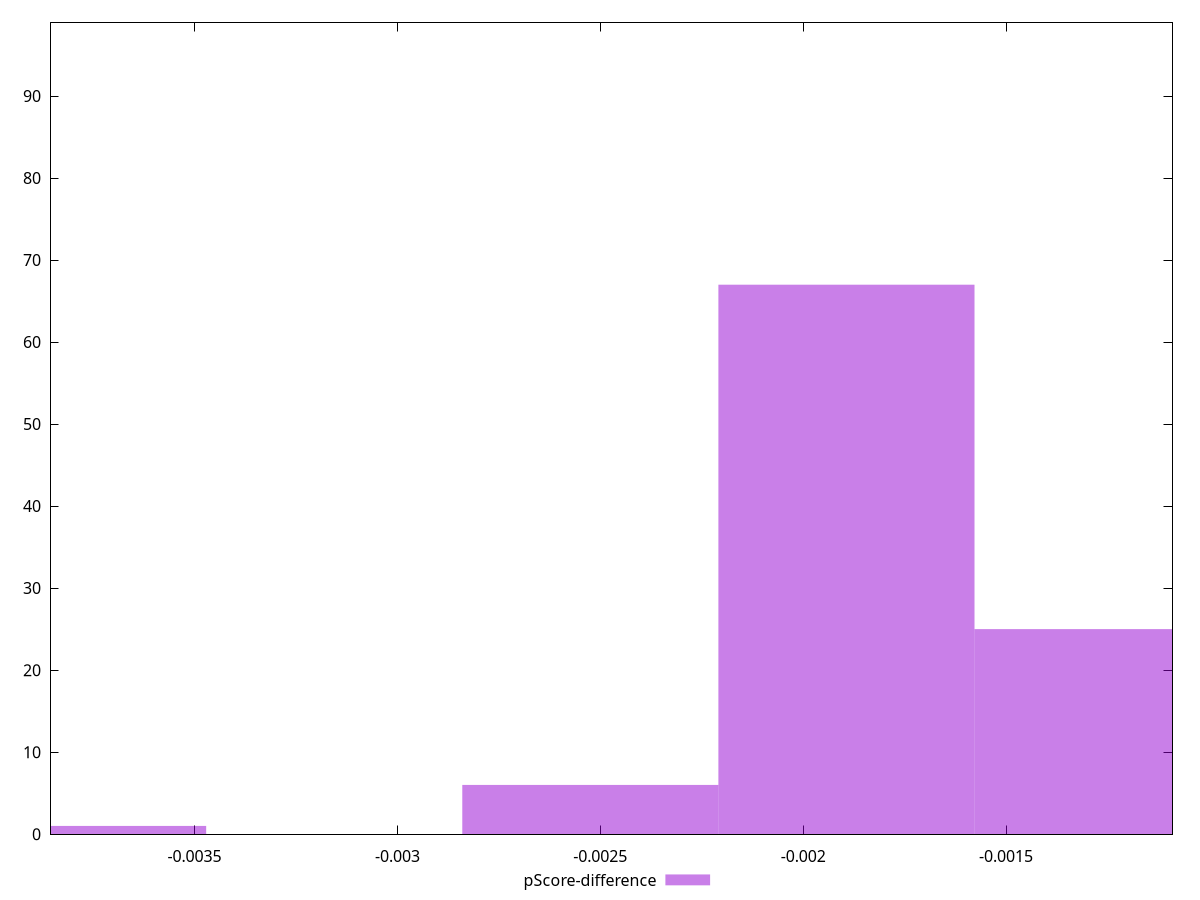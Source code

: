 reset

$pScoreDifference <<EOF
-0.0018933854678022896 67
-0.0012622569785348597 25
-0.0025245139570697194 6
-0.003786770935604579 1
EOF

set key outside below
set boxwidth 0.0006311284892674299
set xrange [-0.0038560608206406055:-0.0010899038603147115]
set yrange [0:99]
set trange [0:99]
set style fill transparent solid 0.5 noborder
set terminal svg size 640, 490 enhanced background rgb 'white'
set output "reports/report_00030_2021-02-24T20-42-31.540Z/mainthread-work-breakdown/samples/card/pScore-difference/histogram.svg"

plot $pScoreDifference title "pScore-difference" with boxes

reset
